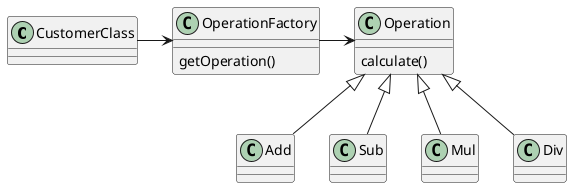 @startuml

class CustomerClass{

}

CustomerClass -> OperationFactory

class OperationFactory{
  getOperation()
}

class Operation{
  calculate()
}

OperationFactory -> Operation
Operation <|-- Add
Operation <|-- Sub
Operation <|-- Mul
Operation <|-- Div

@enduml
